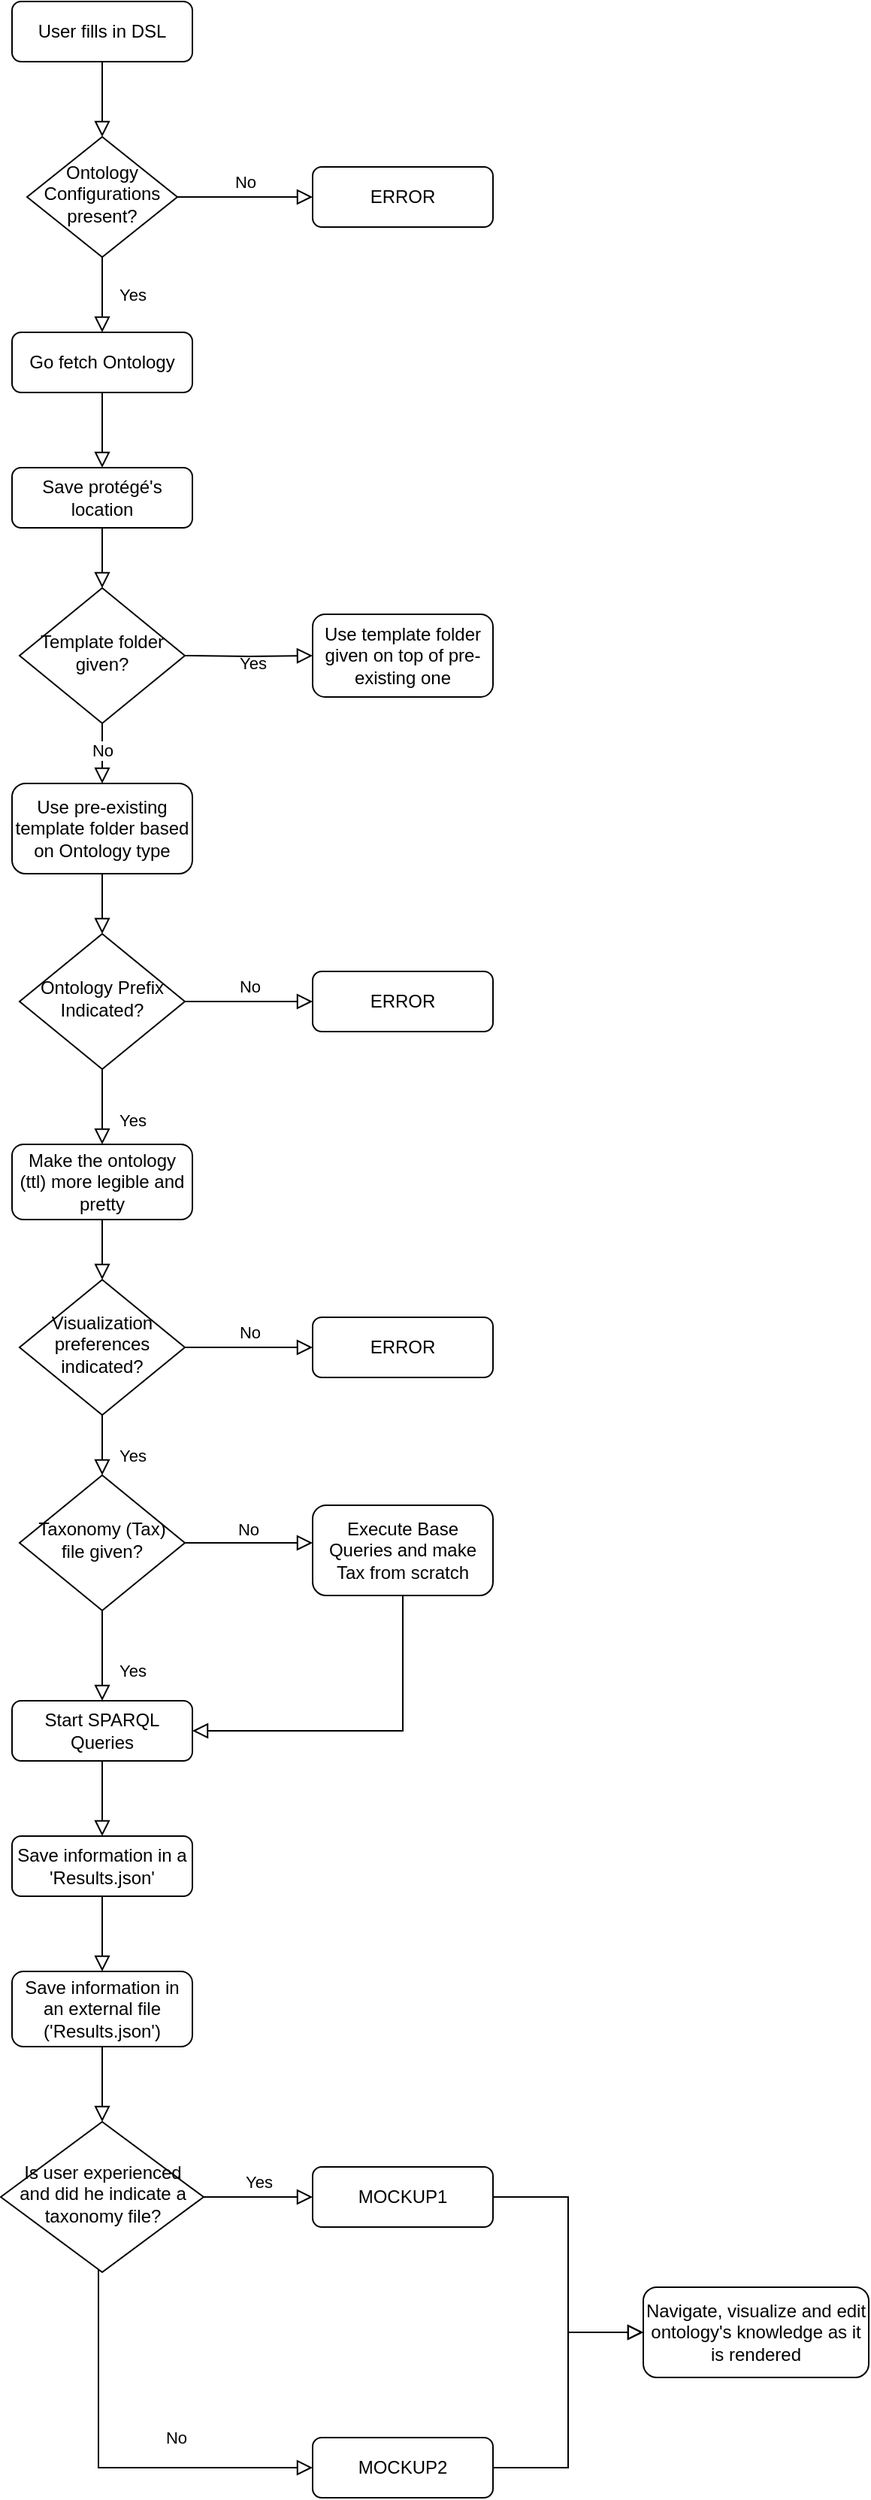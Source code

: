 <mxfile version="24.7.17">
  <diagram id="C5RBs43oDa-KdzZeNtuy" name="Page-1">
    <mxGraphModel dx="1368" dy="760" grid="1" gridSize="10" guides="1" tooltips="1" connect="1" arrows="1" fold="1" page="1" pageScale="1" pageWidth="827" pageHeight="1169" math="0" shadow="0">
      <root>
        <mxCell id="WIyWlLk6GJQsqaUBKTNV-0" />
        <mxCell id="WIyWlLk6GJQsqaUBKTNV-1" parent="WIyWlLk6GJQsqaUBKTNV-0" />
        <mxCell id="WIyWlLk6GJQsqaUBKTNV-2" value="" style="rounded=0;html=1;jettySize=auto;orthogonalLoop=1;fontSize=11;endArrow=block;endFill=0;endSize=8;strokeWidth=1;shadow=0;labelBackgroundColor=none;edgeStyle=orthogonalEdgeStyle;" parent="WIyWlLk6GJQsqaUBKTNV-1" source="WIyWlLk6GJQsqaUBKTNV-3" target="WIyWlLk6GJQsqaUBKTNV-6" edge="1">
          <mxGeometry relative="1" as="geometry" />
        </mxCell>
        <mxCell id="WIyWlLk6GJQsqaUBKTNV-3" value="User fills in DSL" style="rounded=1;whiteSpace=wrap;html=1;fontSize=12;glass=0;strokeWidth=1;shadow=0;" parent="WIyWlLk6GJQsqaUBKTNV-1" vertex="1">
          <mxGeometry x="160" y="80" width="120" height="40" as="geometry" />
        </mxCell>
        <mxCell id="WIyWlLk6GJQsqaUBKTNV-4" value="Yes" style="rounded=0;html=1;jettySize=auto;orthogonalLoop=1;fontSize=11;endArrow=block;endFill=0;endSize=8;strokeWidth=1;shadow=0;labelBackgroundColor=none;edgeStyle=orthogonalEdgeStyle;" parent="WIyWlLk6GJQsqaUBKTNV-1" source="WIyWlLk6GJQsqaUBKTNV-6" edge="1">
          <mxGeometry y="20" relative="1" as="geometry">
            <mxPoint as="offset" />
            <mxPoint x="220" y="300" as="targetPoint" />
          </mxGeometry>
        </mxCell>
        <mxCell id="WIyWlLk6GJQsqaUBKTNV-5" value="No" style="edgeStyle=orthogonalEdgeStyle;rounded=0;html=1;jettySize=auto;orthogonalLoop=1;fontSize=11;endArrow=block;endFill=0;endSize=8;strokeWidth=1;shadow=0;labelBackgroundColor=none;" parent="WIyWlLk6GJQsqaUBKTNV-1" source="WIyWlLk6GJQsqaUBKTNV-6" target="WIyWlLk6GJQsqaUBKTNV-7" edge="1">
          <mxGeometry y="10" relative="1" as="geometry">
            <mxPoint as="offset" />
          </mxGeometry>
        </mxCell>
        <mxCell id="WIyWlLk6GJQsqaUBKTNV-6" value="Ontology Configurations present?" style="rhombus;whiteSpace=wrap;html=1;shadow=0;fontFamily=Helvetica;fontSize=12;align=center;strokeWidth=1;spacing=6;spacingTop=-4;" parent="WIyWlLk6GJQsqaUBKTNV-1" vertex="1">
          <mxGeometry x="170" y="170" width="100" height="80" as="geometry" />
        </mxCell>
        <mxCell id="WIyWlLk6GJQsqaUBKTNV-7" value="ERROR" style="rounded=1;whiteSpace=wrap;html=1;fontSize=12;glass=0;strokeWidth=1;shadow=0;" parent="WIyWlLk6GJQsqaUBKTNV-1" vertex="1">
          <mxGeometry x="360" y="190" width="120" height="40" as="geometry" />
        </mxCell>
        <mxCell id="AhaWFzc1h-cBY0KzzXwQ-5" value="Ontology Prefix Indicated?" style="rhombus;whiteSpace=wrap;html=1;shadow=0;fontFamily=Helvetica;fontSize=12;align=center;strokeWidth=1;spacing=6;spacingTop=-4;" vertex="1" parent="WIyWlLk6GJQsqaUBKTNV-1">
          <mxGeometry x="165" y="700" width="110" height="90" as="geometry" />
        </mxCell>
        <mxCell id="AhaWFzc1h-cBY0KzzXwQ-6" value="Yes" style="rounded=0;html=1;jettySize=auto;orthogonalLoop=1;fontSize=11;endArrow=block;endFill=0;endSize=8;strokeWidth=1;shadow=0;labelBackgroundColor=none;edgeStyle=orthogonalEdgeStyle;exitX=0.5;exitY=1;exitDx=0;exitDy=0;entryX=0.5;entryY=0;entryDx=0;entryDy=0;" edge="1" source="AhaWFzc1h-cBY0KzzXwQ-5" parent="WIyWlLk6GJQsqaUBKTNV-1" target="AhaWFzc1h-cBY0KzzXwQ-38">
          <mxGeometry x="0.333" y="20" relative="1" as="geometry">
            <mxPoint as="offset" />
            <mxPoint x="237.5" y="800" as="sourcePoint" />
            <mxPoint x="227.5" y="990" as="targetPoint" />
            <Array as="points" />
          </mxGeometry>
        </mxCell>
        <mxCell id="AhaWFzc1h-cBY0KzzXwQ-7" value="No" style="edgeStyle=orthogonalEdgeStyle;rounded=0;html=1;jettySize=auto;orthogonalLoop=1;fontSize=11;endArrow=block;endFill=0;endSize=8;strokeWidth=1;shadow=0;labelBackgroundColor=none;exitX=1;exitY=0.5;exitDx=0;exitDy=0;" edge="1" source="AhaWFzc1h-cBY0KzzXwQ-5" target="AhaWFzc1h-cBY0KzzXwQ-8" parent="WIyWlLk6GJQsqaUBKTNV-1">
          <mxGeometry y="10" relative="1" as="geometry">
            <mxPoint as="offset" />
            <mxPoint x="290" y="750" as="sourcePoint" />
          </mxGeometry>
        </mxCell>
        <mxCell id="AhaWFzc1h-cBY0KzzXwQ-8" value="ERROR" style="rounded=1;whiteSpace=wrap;html=1;fontSize=12;glass=0;strokeWidth=1;shadow=0;" vertex="1" parent="WIyWlLk6GJQsqaUBKTNV-1">
          <mxGeometry x="360" y="725" width="120" height="40" as="geometry" />
        </mxCell>
        <mxCell id="AhaWFzc1h-cBY0KzzXwQ-9" value="Visualization preferences indicated?" style="rhombus;whiteSpace=wrap;html=1;shadow=0;fontFamily=Helvetica;fontSize=12;align=center;strokeWidth=1;spacing=6;spacingTop=-4;" vertex="1" parent="WIyWlLk6GJQsqaUBKTNV-1">
          <mxGeometry x="165" y="930" width="110" height="90" as="geometry" />
        </mxCell>
        <mxCell id="AhaWFzc1h-cBY0KzzXwQ-10" value="Yes" style="rounded=0;html=1;jettySize=auto;orthogonalLoop=1;fontSize=11;endArrow=block;endFill=0;endSize=8;strokeWidth=1;shadow=0;labelBackgroundColor=none;edgeStyle=orthogonalEdgeStyle;exitX=0.5;exitY=1;exitDx=0;exitDy=0;entryX=0.5;entryY=0;entryDx=0;entryDy=0;" edge="1" source="AhaWFzc1h-cBY0KzzXwQ-9" parent="WIyWlLk6GJQsqaUBKTNV-1" target="AhaWFzc1h-cBY0KzzXwQ-48">
          <mxGeometry x="0.333" y="20" relative="1" as="geometry">
            <mxPoint as="offset" />
            <mxPoint x="227.5" y="1030" as="sourcePoint" />
            <mxPoint x="217.5" y="1220" as="targetPoint" />
          </mxGeometry>
        </mxCell>
        <mxCell id="AhaWFzc1h-cBY0KzzXwQ-11" value="No" style="edgeStyle=orthogonalEdgeStyle;rounded=0;html=1;jettySize=auto;orthogonalLoop=1;fontSize=11;endArrow=block;endFill=0;endSize=8;strokeWidth=1;shadow=0;labelBackgroundColor=none;exitX=1;exitY=0.5;exitDx=0;exitDy=0;" edge="1" source="AhaWFzc1h-cBY0KzzXwQ-9" target="AhaWFzc1h-cBY0KzzXwQ-12" parent="WIyWlLk6GJQsqaUBKTNV-1">
          <mxGeometry y="10" relative="1" as="geometry">
            <mxPoint as="offset" />
            <mxPoint x="287.5" y="970" as="sourcePoint" />
          </mxGeometry>
        </mxCell>
        <mxCell id="AhaWFzc1h-cBY0KzzXwQ-12" value="ERROR" style="rounded=1;whiteSpace=wrap;html=1;fontSize=12;glass=0;strokeWidth=1;shadow=0;" vertex="1" parent="WIyWlLk6GJQsqaUBKTNV-1">
          <mxGeometry x="360" y="955" width="120" height="40" as="geometry" />
        </mxCell>
        <mxCell id="AhaWFzc1h-cBY0KzzXwQ-16" value="MOCKUP2" style="rounded=1;whiteSpace=wrap;html=1;fontSize=12;glass=0;strokeWidth=1;shadow=0;" vertex="1" parent="WIyWlLk6GJQsqaUBKTNV-1">
          <mxGeometry x="360" y="1700" width="120" height="40" as="geometry" />
        </mxCell>
        <mxCell id="AhaWFzc1h-cBY0KzzXwQ-17" value="MOCKUP1" style="rounded=1;whiteSpace=wrap;html=1;fontSize=12;glass=0;strokeWidth=1;shadow=0;" vertex="1" parent="WIyWlLk6GJQsqaUBKTNV-1">
          <mxGeometry x="360" y="1520" width="120" height="40" as="geometry" />
        </mxCell>
        <mxCell id="AhaWFzc1h-cBY0KzzXwQ-19" value="No" style="rounded=0;html=1;jettySize=auto;orthogonalLoop=1;fontSize=11;endArrow=block;endFill=0;endSize=8;strokeWidth=1;shadow=0;labelBackgroundColor=none;edgeStyle=orthogonalEdgeStyle;entryX=0;entryY=0.5;entryDx=0;entryDy=0;" edge="1" source="AhaWFzc1h-cBY0KzzXwQ-20" parent="WIyWlLk6GJQsqaUBKTNV-1" target="AhaWFzc1h-cBY0KzzXwQ-16">
          <mxGeometry x="0.333" y="20" relative="1" as="geometry">
            <mxPoint as="offset" />
            <mxPoint x="442.5" y="1720" as="targetPoint" />
            <Array as="points">
              <mxPoint x="217.5" y="1720" />
            </Array>
          </mxGeometry>
        </mxCell>
        <mxCell id="AhaWFzc1h-cBY0KzzXwQ-20" value="Is user experienced and did he indicate a taxonomy file?" style="rhombus;whiteSpace=wrap;html=1;shadow=0;fontFamily=Helvetica;fontSize=12;align=center;strokeWidth=1;spacing=6;spacingTop=-4;" vertex="1" parent="WIyWlLk6GJQsqaUBKTNV-1">
          <mxGeometry x="152.5" y="1490" width="135" height="100" as="geometry" />
        </mxCell>
        <mxCell id="AhaWFzc1h-cBY0KzzXwQ-22" value="Yes" style="edgeStyle=orthogonalEdgeStyle;rounded=0;html=1;jettySize=auto;orthogonalLoop=1;fontSize=11;endArrow=block;endFill=0;endSize=8;strokeWidth=1;shadow=0;labelBackgroundColor=none;exitX=1;exitY=0.5;exitDx=0;exitDy=0;entryX=0;entryY=0.5;entryDx=0;entryDy=0;" edge="1" parent="WIyWlLk6GJQsqaUBKTNV-1" source="AhaWFzc1h-cBY0KzzXwQ-20" target="AhaWFzc1h-cBY0KzzXwQ-17">
          <mxGeometry y="10" relative="1" as="geometry">
            <mxPoint as="offset" />
            <mxPoint x="282.5" y="1465" as="sourcePoint" />
            <mxPoint x="327.5" y="1465" as="targetPoint" />
          </mxGeometry>
        </mxCell>
        <mxCell id="AhaWFzc1h-cBY0KzzXwQ-23" value="Navigate, visualize and edit ontology&#39;s knowledge as it is rendered" style="rounded=1;whiteSpace=wrap;html=1;fontSize=12;glass=0;strokeWidth=1;shadow=0;" vertex="1" parent="WIyWlLk6GJQsqaUBKTNV-1">
          <mxGeometry x="580" y="1600" width="150" height="60" as="geometry" />
        </mxCell>
        <mxCell id="AhaWFzc1h-cBY0KzzXwQ-24" value="" style="rounded=0;html=1;jettySize=auto;orthogonalLoop=1;fontSize=11;endArrow=block;endFill=0;endSize=8;strokeWidth=1;shadow=0;labelBackgroundColor=none;edgeStyle=orthogonalEdgeStyle;exitX=1;exitY=0.5;exitDx=0;exitDy=0;entryX=0;entryY=0.5;entryDx=0;entryDy=0;" edge="1" parent="WIyWlLk6GJQsqaUBKTNV-1" source="AhaWFzc1h-cBY0KzzXwQ-17" target="AhaWFzc1h-cBY0KzzXwQ-23">
          <mxGeometry relative="1" as="geometry">
            <mxPoint x="287.5" y="1130" as="sourcePoint" />
            <mxPoint x="227.5" y="1150" as="targetPoint" />
          </mxGeometry>
        </mxCell>
        <mxCell id="AhaWFzc1h-cBY0KzzXwQ-25" value="" style="rounded=0;html=1;jettySize=auto;orthogonalLoop=1;fontSize=11;endArrow=block;endFill=0;endSize=8;strokeWidth=1;shadow=0;labelBackgroundColor=none;edgeStyle=orthogonalEdgeStyle;exitX=1;exitY=0.5;exitDx=0;exitDy=0;entryX=0;entryY=0.5;entryDx=0;entryDy=0;" edge="1" parent="WIyWlLk6GJQsqaUBKTNV-1" source="AhaWFzc1h-cBY0KzzXwQ-16" target="AhaWFzc1h-cBY0KzzXwQ-23">
          <mxGeometry relative="1" as="geometry">
            <mxPoint x="487.5" y="1610" as="sourcePoint" />
            <mxPoint x="577.5" y="1680" as="targetPoint" />
          </mxGeometry>
        </mxCell>
        <mxCell id="AhaWFzc1h-cBY0KzzXwQ-26" value="Go fetch Ontology" style="rounded=1;whiteSpace=wrap;html=1;fontSize=12;glass=0;strokeWidth=1;shadow=0;" vertex="1" parent="WIyWlLk6GJQsqaUBKTNV-1">
          <mxGeometry x="160" y="300" width="120" height="40" as="geometry" />
        </mxCell>
        <mxCell id="AhaWFzc1h-cBY0KzzXwQ-27" value="Save protégé&#39;s location" style="rounded=1;whiteSpace=wrap;html=1;fontSize=12;glass=0;strokeWidth=1;shadow=0;" vertex="1" parent="WIyWlLk6GJQsqaUBKTNV-1">
          <mxGeometry x="160" y="390" width="120" height="40" as="geometry" />
        </mxCell>
        <mxCell id="AhaWFzc1h-cBY0KzzXwQ-28" value="Use pre-existing template folder based on Ontology type" style="rounded=1;whiteSpace=wrap;html=1;fontSize=12;glass=0;strokeWidth=1;shadow=0;" vertex="1" parent="WIyWlLk6GJQsqaUBKTNV-1">
          <mxGeometry x="160" y="600" width="120" height="60" as="geometry" />
        </mxCell>
        <mxCell id="AhaWFzc1h-cBY0KzzXwQ-29" value="Template folder given?" style="rhombus;whiteSpace=wrap;html=1;shadow=0;fontFamily=Helvetica;fontSize=12;align=center;strokeWidth=1;spacing=6;spacingTop=-4;" vertex="1" parent="WIyWlLk6GJQsqaUBKTNV-1">
          <mxGeometry x="165" y="470" width="110" height="90" as="geometry" />
        </mxCell>
        <mxCell id="AhaWFzc1h-cBY0KzzXwQ-30" value="" style="rounded=0;html=1;jettySize=auto;orthogonalLoop=1;fontSize=11;endArrow=block;endFill=0;endSize=8;strokeWidth=1;shadow=0;labelBackgroundColor=none;edgeStyle=orthogonalEdgeStyle;exitX=0.5;exitY=1;exitDx=0;exitDy=0;entryX=0.5;entryY=0;entryDx=0;entryDy=0;" edge="1" parent="WIyWlLk6GJQsqaUBKTNV-1" source="AhaWFzc1h-cBY0KzzXwQ-26" target="AhaWFzc1h-cBY0KzzXwQ-27">
          <mxGeometry relative="1" as="geometry">
            <mxPoint x="230" y="130" as="sourcePoint" />
            <mxPoint x="230" y="180" as="targetPoint" />
          </mxGeometry>
        </mxCell>
        <mxCell id="AhaWFzc1h-cBY0KzzXwQ-31" value="" style="rounded=0;html=1;jettySize=auto;orthogonalLoop=1;fontSize=11;endArrow=block;endFill=0;endSize=8;strokeWidth=1;shadow=0;labelBackgroundColor=none;edgeStyle=orthogonalEdgeStyle;exitX=0.5;exitY=1;exitDx=0;exitDy=0;entryX=0.5;entryY=0;entryDx=0;entryDy=0;" edge="1" parent="WIyWlLk6GJQsqaUBKTNV-1" source="AhaWFzc1h-cBY0KzzXwQ-27" target="AhaWFzc1h-cBY0KzzXwQ-29">
          <mxGeometry relative="1" as="geometry">
            <mxPoint x="230" y="350" as="sourcePoint" />
            <mxPoint x="230" y="400" as="targetPoint" />
          </mxGeometry>
        </mxCell>
        <mxCell id="AhaWFzc1h-cBY0KzzXwQ-32" value="" style="rounded=0;html=1;jettySize=auto;orthogonalLoop=1;fontSize=11;endArrow=block;endFill=0;endSize=8;strokeWidth=1;shadow=0;labelBackgroundColor=none;edgeStyle=orthogonalEdgeStyle;exitX=0.5;exitY=1;exitDx=0;exitDy=0;entryX=0.5;entryY=0;entryDx=0;entryDy=0;" edge="1" parent="WIyWlLk6GJQsqaUBKTNV-1" source="AhaWFzc1h-cBY0KzzXwQ-29" target="AhaWFzc1h-cBY0KzzXwQ-28">
          <mxGeometry relative="1" as="geometry">
            <mxPoint x="230" y="440" as="sourcePoint" />
            <mxPoint x="230" y="480" as="targetPoint" />
          </mxGeometry>
        </mxCell>
        <mxCell id="AhaWFzc1h-cBY0KzzXwQ-33" value="No" style="edgeLabel;html=1;align=center;verticalAlign=middle;resizable=0;points=[];" vertex="1" connectable="0" parent="AhaWFzc1h-cBY0KzzXwQ-32">
          <mxGeometry x="-0.1" relative="1" as="geometry">
            <mxPoint as="offset" />
          </mxGeometry>
        </mxCell>
        <mxCell id="AhaWFzc1h-cBY0KzzXwQ-35" value="Use template folder given on top of pre-existing one" style="rounded=1;whiteSpace=wrap;html=1;fontSize=12;glass=0;strokeWidth=1;shadow=0;" vertex="1" parent="WIyWlLk6GJQsqaUBKTNV-1">
          <mxGeometry x="360" y="487.5" width="120" height="55" as="geometry" />
        </mxCell>
        <mxCell id="AhaWFzc1h-cBY0KzzXwQ-36" value="Yes" style="edgeStyle=orthogonalEdgeStyle;rounded=0;html=1;jettySize=auto;orthogonalLoop=1;fontSize=11;endArrow=block;endFill=0;endSize=8;strokeWidth=1;shadow=0;labelBackgroundColor=none;" edge="1" target="AhaWFzc1h-cBY0KzzXwQ-35" parent="WIyWlLk6GJQsqaUBKTNV-1">
          <mxGeometry x="0.006" y="-5" relative="1" as="geometry">
            <mxPoint x="-3" y="4" as="offset" />
            <mxPoint x="275" y="515" as="sourcePoint" />
          </mxGeometry>
        </mxCell>
        <mxCell id="AhaWFzc1h-cBY0KzzXwQ-37" value="" style="rounded=0;html=1;jettySize=auto;orthogonalLoop=1;fontSize=11;endArrow=block;endFill=0;endSize=8;strokeWidth=1;shadow=0;labelBackgroundColor=none;edgeStyle=orthogonalEdgeStyle;exitX=0.5;exitY=1;exitDx=0;exitDy=0;" edge="1" parent="WIyWlLk6GJQsqaUBKTNV-1" source="AhaWFzc1h-cBY0KzzXwQ-28" target="AhaWFzc1h-cBY0KzzXwQ-5">
          <mxGeometry relative="1" as="geometry">
            <mxPoint x="230" y="440" as="sourcePoint" />
            <mxPoint x="230" y="480" as="targetPoint" />
          </mxGeometry>
        </mxCell>
        <mxCell id="AhaWFzc1h-cBY0KzzXwQ-38" value="Make the ontology (ttl) more legible and pretty" style="rounded=1;whiteSpace=wrap;html=1;fontSize=12;glass=0;strokeWidth=1;shadow=0;" vertex="1" parent="WIyWlLk6GJQsqaUBKTNV-1">
          <mxGeometry x="160" y="840" width="120" height="50" as="geometry" />
        </mxCell>
        <mxCell id="AhaWFzc1h-cBY0KzzXwQ-40" value="" style="rounded=0;html=1;jettySize=auto;orthogonalLoop=1;fontSize=11;endArrow=block;endFill=0;endSize=8;strokeWidth=1;shadow=0;labelBackgroundColor=none;edgeStyle=orthogonalEdgeStyle;exitX=0.5;exitY=1;exitDx=0;exitDy=0;entryX=0.5;entryY=0;entryDx=0;entryDy=0;" edge="1" parent="WIyWlLk6GJQsqaUBKTNV-1" source="AhaWFzc1h-cBY0KzzXwQ-38" target="AhaWFzc1h-cBY0KzzXwQ-9">
          <mxGeometry relative="1" as="geometry">
            <mxPoint x="230" y="670" as="sourcePoint" />
            <mxPoint x="230" y="710" as="targetPoint" />
          </mxGeometry>
        </mxCell>
        <mxCell id="AhaWFzc1h-cBY0KzzXwQ-41" value="Start SPARQL Queries" style="rounded=1;whiteSpace=wrap;html=1;fontSize=12;glass=0;strokeWidth=1;shadow=0;" vertex="1" parent="WIyWlLk6GJQsqaUBKTNV-1">
          <mxGeometry x="160" y="1210" width="120" height="40" as="geometry" />
        </mxCell>
        <mxCell id="AhaWFzc1h-cBY0KzzXwQ-42" value="Save information in a &#39;Results.json&#39;" style="rounded=1;whiteSpace=wrap;html=1;fontSize=12;glass=0;strokeWidth=1;shadow=0;" vertex="1" parent="WIyWlLk6GJQsqaUBKTNV-1">
          <mxGeometry x="160" y="1300" width="120" height="40" as="geometry" />
        </mxCell>
        <mxCell id="AhaWFzc1h-cBY0KzzXwQ-43" value="Save information in an external file (&#39;Results.json&#39;)" style="rounded=1;whiteSpace=wrap;html=1;fontSize=12;glass=0;strokeWidth=1;shadow=0;" vertex="1" parent="WIyWlLk6GJQsqaUBKTNV-1">
          <mxGeometry x="160" y="1390" width="120" height="50" as="geometry" />
        </mxCell>
        <mxCell id="AhaWFzc1h-cBY0KzzXwQ-44" value="" style="rounded=0;html=1;jettySize=auto;orthogonalLoop=1;fontSize=11;endArrow=block;endFill=0;endSize=8;strokeWidth=1;shadow=0;labelBackgroundColor=none;edgeStyle=orthogonalEdgeStyle;exitX=0.5;exitY=1;exitDx=0;exitDy=0;entryX=0.5;entryY=0;entryDx=0;entryDy=0;" edge="1" parent="WIyWlLk6GJQsqaUBKTNV-1" source="AhaWFzc1h-cBY0KzzXwQ-41" target="AhaWFzc1h-cBY0KzzXwQ-42">
          <mxGeometry relative="1" as="geometry">
            <mxPoint x="230" y="1040" as="sourcePoint" />
            <mxPoint x="230" y="1080" as="targetPoint" />
          </mxGeometry>
        </mxCell>
        <mxCell id="AhaWFzc1h-cBY0KzzXwQ-45" value="" style="rounded=0;html=1;jettySize=auto;orthogonalLoop=1;fontSize=11;endArrow=block;endFill=0;endSize=8;strokeWidth=1;shadow=0;labelBackgroundColor=none;edgeStyle=orthogonalEdgeStyle;exitX=0.5;exitY=1;exitDx=0;exitDy=0;entryX=0.5;entryY=0;entryDx=0;entryDy=0;" edge="1" parent="WIyWlLk6GJQsqaUBKTNV-1" source="AhaWFzc1h-cBY0KzzXwQ-42" target="AhaWFzc1h-cBY0KzzXwQ-43">
          <mxGeometry relative="1" as="geometry">
            <mxPoint x="230" y="1120" as="sourcePoint" />
            <mxPoint x="230" y="1170" as="targetPoint" />
          </mxGeometry>
        </mxCell>
        <mxCell id="AhaWFzc1h-cBY0KzzXwQ-46" value="" style="rounded=0;html=1;jettySize=auto;orthogonalLoop=1;fontSize=11;endArrow=block;endFill=0;endSize=8;strokeWidth=1;shadow=0;labelBackgroundColor=none;edgeStyle=orthogonalEdgeStyle;exitX=0.5;exitY=1;exitDx=0;exitDy=0;entryX=0.5;entryY=0;entryDx=0;entryDy=0;" edge="1" parent="WIyWlLk6GJQsqaUBKTNV-1" source="AhaWFzc1h-cBY0KzzXwQ-43" target="AhaWFzc1h-cBY0KzzXwQ-20">
          <mxGeometry relative="1" as="geometry">
            <mxPoint x="230" y="1350" as="sourcePoint" />
            <mxPoint x="230" y="1400" as="targetPoint" />
          </mxGeometry>
        </mxCell>
        <mxCell id="AhaWFzc1h-cBY0KzzXwQ-48" value="Taxonomy (Tax) file given?" style="rhombus;whiteSpace=wrap;html=1;shadow=0;fontFamily=Helvetica;fontSize=12;align=center;strokeWidth=1;spacing=6;spacingTop=-4;" vertex="1" parent="WIyWlLk6GJQsqaUBKTNV-1">
          <mxGeometry x="165" y="1060" width="110" height="90" as="geometry" />
        </mxCell>
        <mxCell id="AhaWFzc1h-cBY0KzzXwQ-49" value="No" style="edgeStyle=orthogonalEdgeStyle;rounded=0;html=1;jettySize=auto;orthogonalLoop=1;fontSize=11;endArrow=block;endFill=0;endSize=8;strokeWidth=1;shadow=0;labelBackgroundColor=none;exitX=1;exitY=0.5;exitDx=0;exitDy=0;" edge="1" parent="WIyWlLk6GJQsqaUBKTNV-1" source="AhaWFzc1h-cBY0KzzXwQ-48">
          <mxGeometry y="10" relative="1" as="geometry">
            <mxPoint as="offset" />
            <mxPoint x="285" y="985" as="sourcePoint" />
            <mxPoint x="360" y="1105" as="targetPoint" />
          </mxGeometry>
        </mxCell>
        <mxCell id="AhaWFzc1h-cBY0KzzXwQ-50" value="Execute Base Queries and make Tax from scratch" style="rounded=1;whiteSpace=wrap;html=1;fontSize=12;glass=0;strokeWidth=1;shadow=0;" vertex="1" parent="WIyWlLk6GJQsqaUBKTNV-1">
          <mxGeometry x="360" y="1080" width="120" height="60" as="geometry" />
        </mxCell>
        <mxCell id="AhaWFzc1h-cBY0KzzXwQ-51" value="Yes" style="rounded=0;html=1;jettySize=auto;orthogonalLoop=1;fontSize=11;endArrow=block;endFill=0;endSize=8;strokeWidth=1;shadow=0;labelBackgroundColor=none;edgeStyle=orthogonalEdgeStyle;exitX=0.5;exitY=1;exitDx=0;exitDy=0;entryX=0.5;entryY=0;entryDx=0;entryDy=0;" edge="1" parent="WIyWlLk6GJQsqaUBKTNV-1" source="AhaWFzc1h-cBY0KzzXwQ-48" target="AhaWFzc1h-cBY0KzzXwQ-41">
          <mxGeometry x="0.333" y="20" relative="1" as="geometry">
            <mxPoint as="offset" />
            <mxPoint x="230" y="1030" as="sourcePoint" />
            <mxPoint x="230" y="1070" as="targetPoint" />
          </mxGeometry>
        </mxCell>
        <mxCell id="AhaWFzc1h-cBY0KzzXwQ-52" value="" style="rounded=0;html=1;jettySize=auto;orthogonalLoop=1;fontSize=11;endArrow=block;endFill=0;endSize=8;strokeWidth=1;shadow=0;labelBackgroundColor=none;edgeStyle=orthogonalEdgeStyle;exitX=0.5;exitY=1;exitDx=0;exitDy=0;entryX=1;entryY=0.5;entryDx=0;entryDy=0;" edge="1" parent="WIyWlLk6GJQsqaUBKTNV-1" source="AhaWFzc1h-cBY0KzzXwQ-50" target="AhaWFzc1h-cBY0KzzXwQ-41">
          <mxGeometry relative="1" as="geometry">
            <mxPoint x="230" y="1260" as="sourcePoint" />
            <mxPoint x="230" y="1310" as="targetPoint" />
          </mxGeometry>
        </mxCell>
      </root>
    </mxGraphModel>
  </diagram>
</mxfile>
